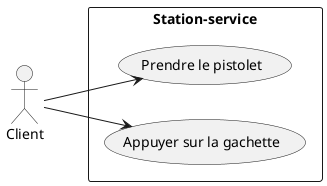 @startuml 
left to right direction

actor Client 

rectangle "Station-service" {
    usecase "Prendre le pistolet" as UC0
    usecase "Appuyer sur la gachette" as UC1
}

Client --> UC0
Client --> UC1

@enduml